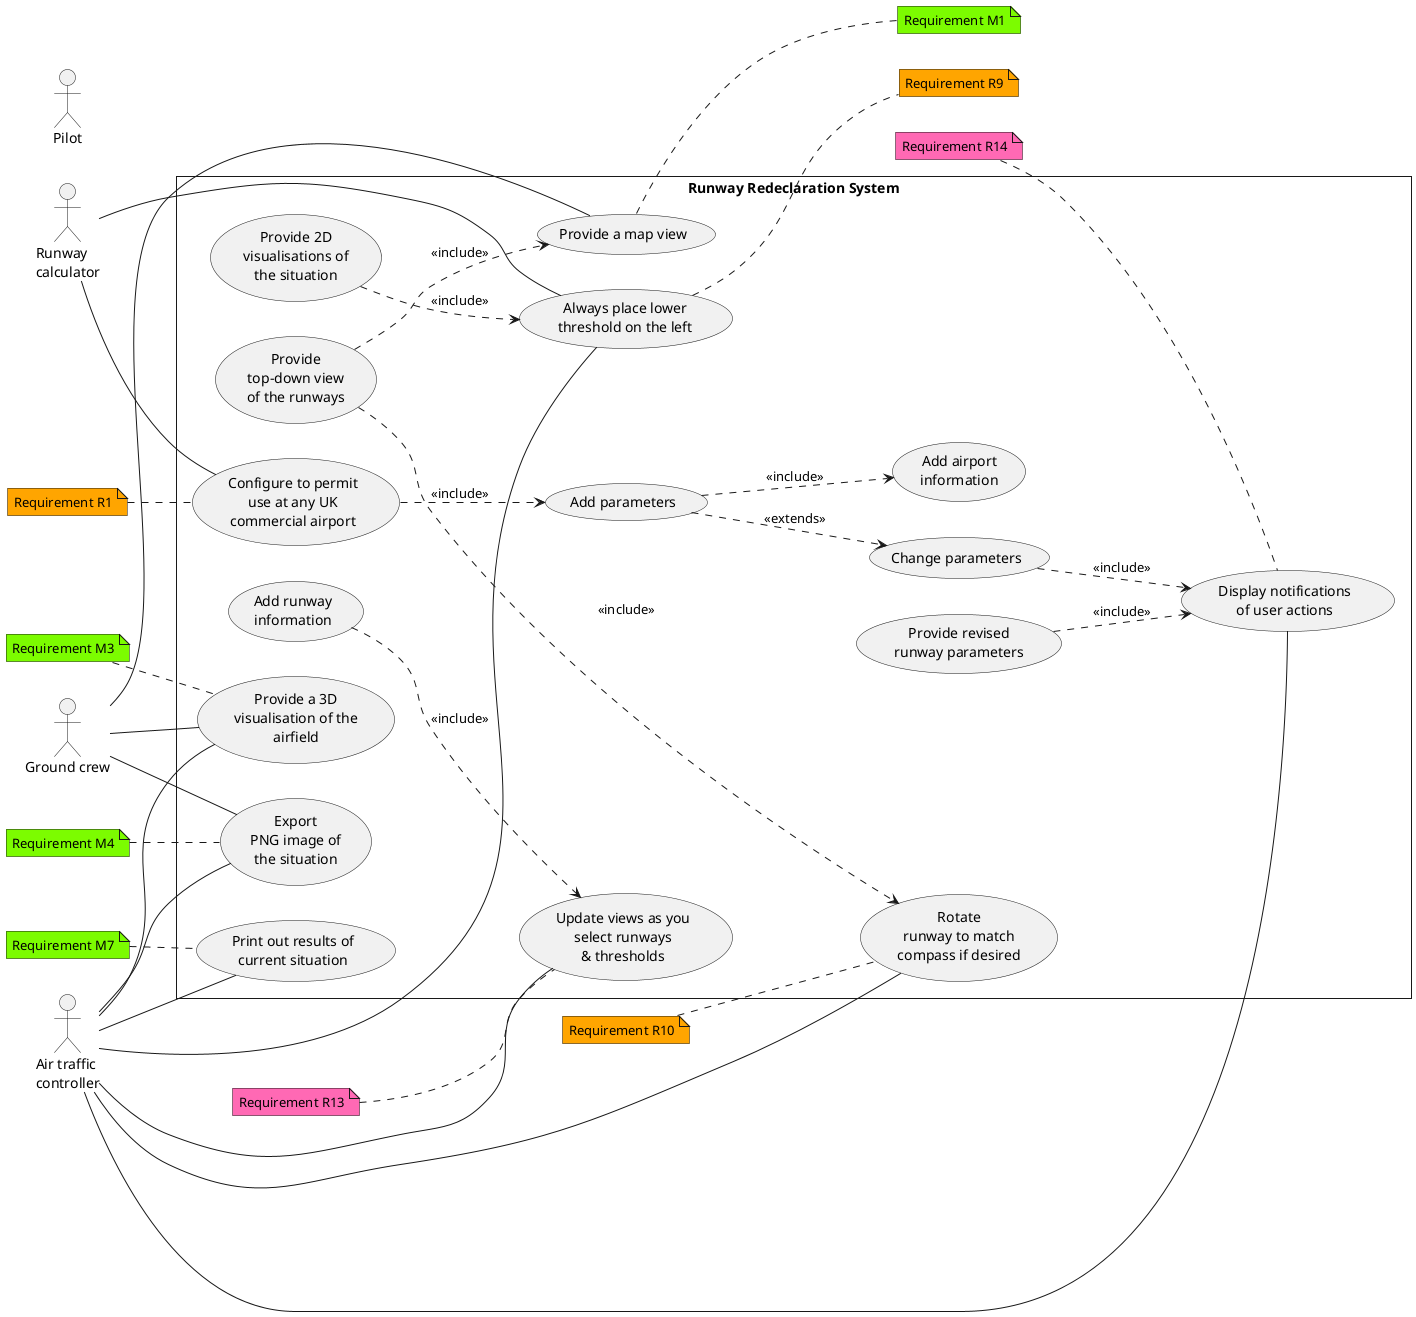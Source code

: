 @startuml

skinparam style strictuml
left to right direction

' ACTORS
actor "Runway\ncalculator" as rc
actor "Air traffic\ncontroller" as atc
actor "Ground crew" as gc
actor "Pilot" as p 

' REQUIREMENTS
note "Requirement R1" as R1 #Orange
note "Requirement R9" as R9 #Orange
note "Requirement R10" as R10 #Orange
note "Requirement R13" as R13 #HotPink
note "Requirement R14" as R14 #HotPink
note "Requirement M1" as M1 #LawnGreen
note "Requirement M3" as M3 #LawnGreen

note "Requirement M4" as M4 #LawnGreen
note "Requirement M7" as M7 #LawnGreen

rectangle "Runway Redeclaration System" {

    ' USE CASES
    usecase "Configure to permit\nuse at any UK\ncommercial airport" as system_configure
    usecase "Add airport\ninformation" as airport_add
    usecase "Add runway\ninformation" as runway_add
    usecase "Add parameters" as params_add
    usecase "Display notifications\nof user actions" as notifications_display
    usecase "Provide revised\nrunway parameters" as params_provide

    usecase "Provide 2D\nvisualisations of\nthe situation" as viz_provide
    usecase "Always place lower\nthreshold on the left" as threshold_placement
    usecase "Provide\ntop-down view\nof the runways" as topdownviz_provide
    usecase "Provide a map view" as map_provide
    usecase "Rotate\nrunway to match\ncompass if desired" as runway_rotate
    usecase "Export\nPNG image of\nthe situation" as png_export
    usecase "Provide a 3D\nvisualisation of the\nairfield" as viz3d_provide
    usecase "Print out results of\ncurrent situation" as results_print

    usecase "Change parameters" as params_change
    usecase "Update views as you\nselect runways\n& thresholds" as views_adapt




}

' RELATIONSHIPS
atc -- runway_rotate
atc -- threshold_placement
atc -- views_adapt
atc -- notifications_display
atc -- viz3d_provide
atc -- results_print
atc -- png_export
rc -- system_configure
rc -- threshold_placement
gc -- map_provide
gc -- viz3d_provide
gc -- png_export


system_configure ..> params_add : <<include>>
params_add ..> airport_add : <<include>>
params_add ..> params_change : <<extends>>
viz_provide ..> threshold_placement : <<include>>
topdownviz_provide ...> runway_rotate : <<include>>

runway_add ..> views_adapt : <<include>>
params_change ..> notifications_display : <<include>>
params_provide ..> notifications_display : <<include>>
topdownviz_provide ..> map_provide : <<include>>


R10 .down. runway_rotate
R1 .down. system_configure
R9 .up. threshold_placement
R13 .down. views_adapt
R14 .down. notifications_display
M1 .up. map_provide
M3 .down. viz3d_provide
M4 .down. png_export
M7 .down. results_print


@enduml
